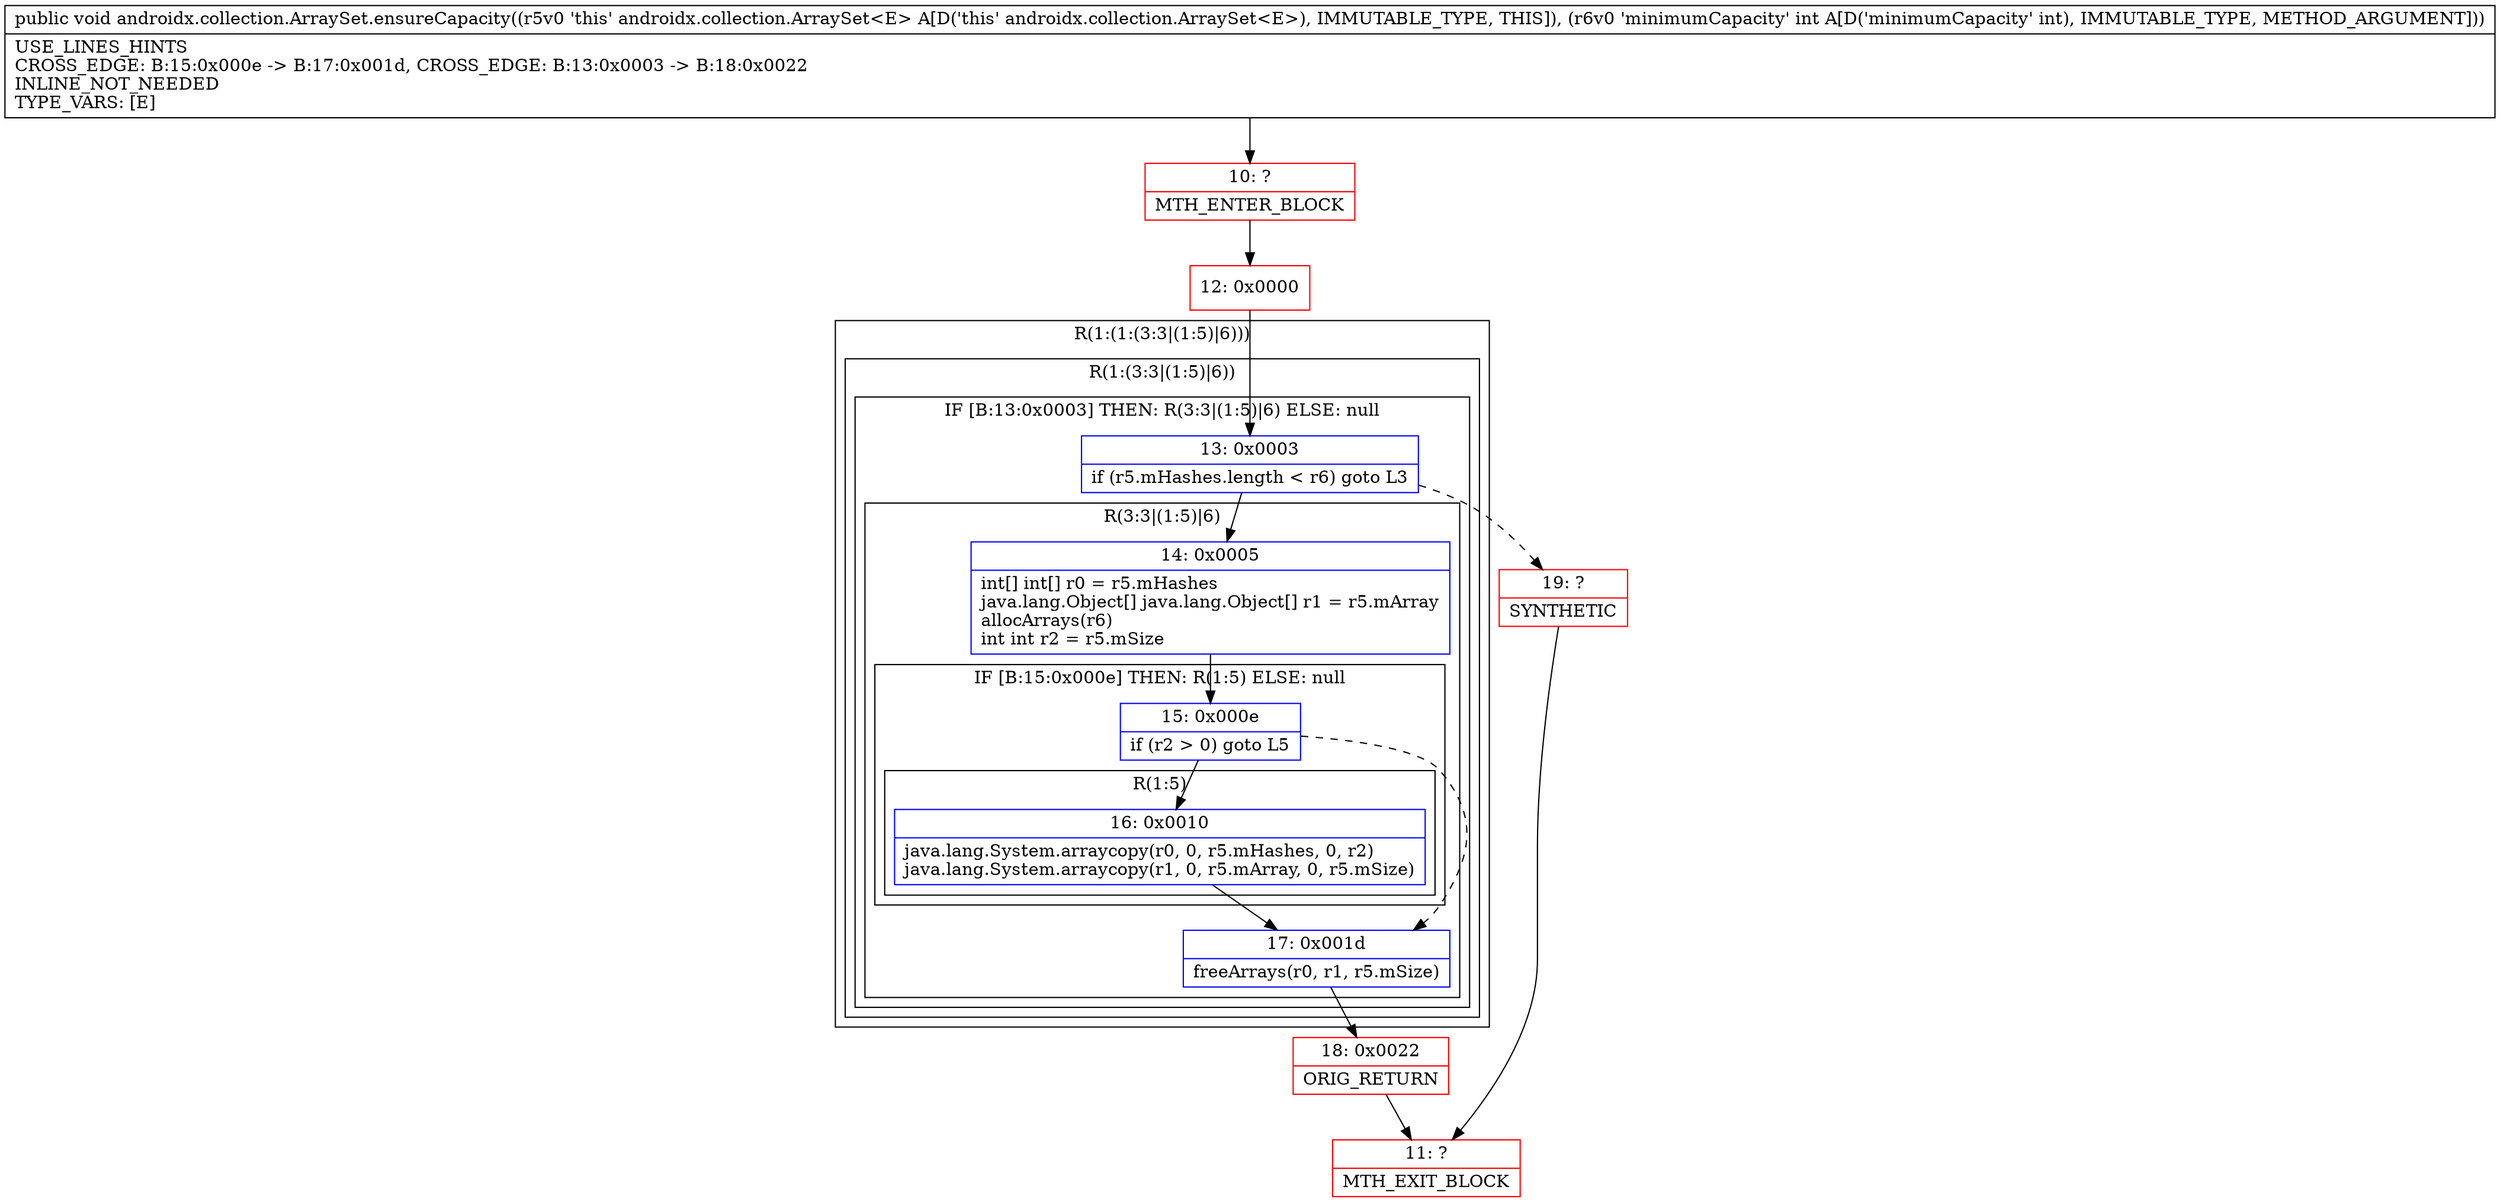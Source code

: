 digraph "CFG forandroidx.collection.ArraySet.ensureCapacity(I)V" {
subgraph cluster_Region_1690055029 {
label = "R(1:(1:(3:3|(1:5)|6)))";
node [shape=record,color=blue];
subgraph cluster_Region_1892856007 {
label = "R(1:(3:3|(1:5)|6))";
node [shape=record,color=blue];
subgraph cluster_IfRegion_1760809717 {
label = "IF [B:13:0x0003] THEN: R(3:3|(1:5)|6) ELSE: null";
node [shape=record,color=blue];
Node_13 [shape=record,label="{13\:\ 0x0003|if (r5.mHashes.length \< r6) goto L3\l}"];
subgraph cluster_Region_6343564 {
label = "R(3:3|(1:5)|6)";
node [shape=record,color=blue];
Node_14 [shape=record,label="{14\:\ 0x0005|int[] int[] r0 = r5.mHashes\ljava.lang.Object[] java.lang.Object[] r1 = r5.mArray\lallocArrays(r6)\lint int r2 = r5.mSize\l}"];
subgraph cluster_IfRegion_1433606002 {
label = "IF [B:15:0x000e] THEN: R(1:5) ELSE: null";
node [shape=record,color=blue];
Node_15 [shape=record,label="{15\:\ 0x000e|if (r2 \> 0) goto L5\l}"];
subgraph cluster_Region_832133577 {
label = "R(1:5)";
node [shape=record,color=blue];
Node_16 [shape=record,label="{16\:\ 0x0010|java.lang.System.arraycopy(r0, 0, r5.mHashes, 0, r2)\ljava.lang.System.arraycopy(r1, 0, r5.mArray, 0, r5.mSize)\l}"];
}
}
Node_17 [shape=record,label="{17\:\ 0x001d|freeArrays(r0, r1, r5.mSize)\l}"];
}
}
}
}
Node_10 [shape=record,color=red,label="{10\:\ ?|MTH_ENTER_BLOCK\l}"];
Node_12 [shape=record,color=red,label="{12\:\ 0x0000}"];
Node_18 [shape=record,color=red,label="{18\:\ 0x0022|ORIG_RETURN\l}"];
Node_11 [shape=record,color=red,label="{11\:\ ?|MTH_EXIT_BLOCK\l}"];
Node_19 [shape=record,color=red,label="{19\:\ ?|SYNTHETIC\l}"];
MethodNode[shape=record,label="{public void androidx.collection.ArraySet.ensureCapacity((r5v0 'this' androidx.collection.ArraySet\<E\> A[D('this' androidx.collection.ArraySet\<E\>), IMMUTABLE_TYPE, THIS]), (r6v0 'minimumCapacity' int A[D('minimumCapacity' int), IMMUTABLE_TYPE, METHOD_ARGUMENT]))  | USE_LINES_HINTS\lCROSS_EDGE: B:15:0x000e \-\> B:17:0x001d, CROSS_EDGE: B:13:0x0003 \-\> B:18:0x0022\lINLINE_NOT_NEEDED\lTYPE_VARS: [E]\l}"];
MethodNode -> Node_10;Node_13 -> Node_14;
Node_13 -> Node_19[style=dashed];
Node_14 -> Node_15;
Node_15 -> Node_16;
Node_15 -> Node_17[style=dashed];
Node_16 -> Node_17;
Node_17 -> Node_18;
Node_10 -> Node_12;
Node_12 -> Node_13;
Node_18 -> Node_11;
Node_19 -> Node_11;
}

